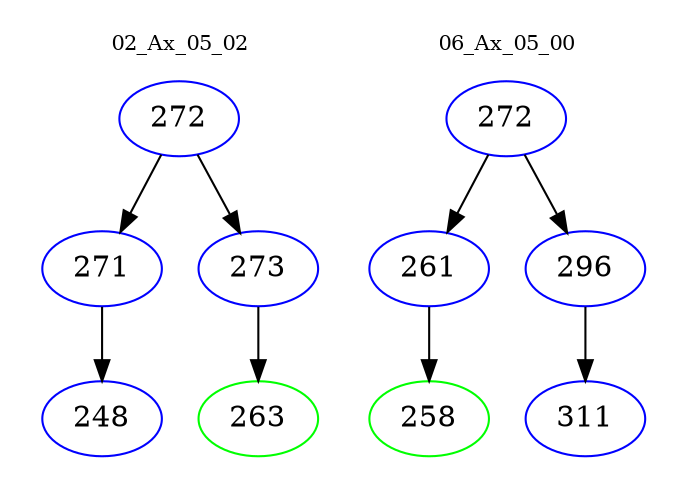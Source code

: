 digraph{
subgraph cluster_0 {
color = white
label = "02_Ax_05_02";
fontsize=10;
T0_272 [label="272", color="blue"]
T0_272 -> T0_271 [color="black"]
T0_271 [label="271", color="blue"]
T0_271 -> T0_248 [color="black"]
T0_248 [label="248", color="blue"]
T0_272 -> T0_273 [color="black"]
T0_273 [label="273", color="blue"]
T0_273 -> T0_263 [color="black"]
T0_263 [label="263", color="green"]
}
subgraph cluster_1 {
color = white
label = "06_Ax_05_00";
fontsize=10;
T1_272 [label="272", color="blue"]
T1_272 -> T1_261 [color="black"]
T1_261 [label="261", color="blue"]
T1_261 -> T1_258 [color="black"]
T1_258 [label="258", color="green"]
T1_272 -> T1_296 [color="black"]
T1_296 [label="296", color="blue"]
T1_296 -> T1_311 [color="black"]
T1_311 [label="311", color="blue"]
}
}
